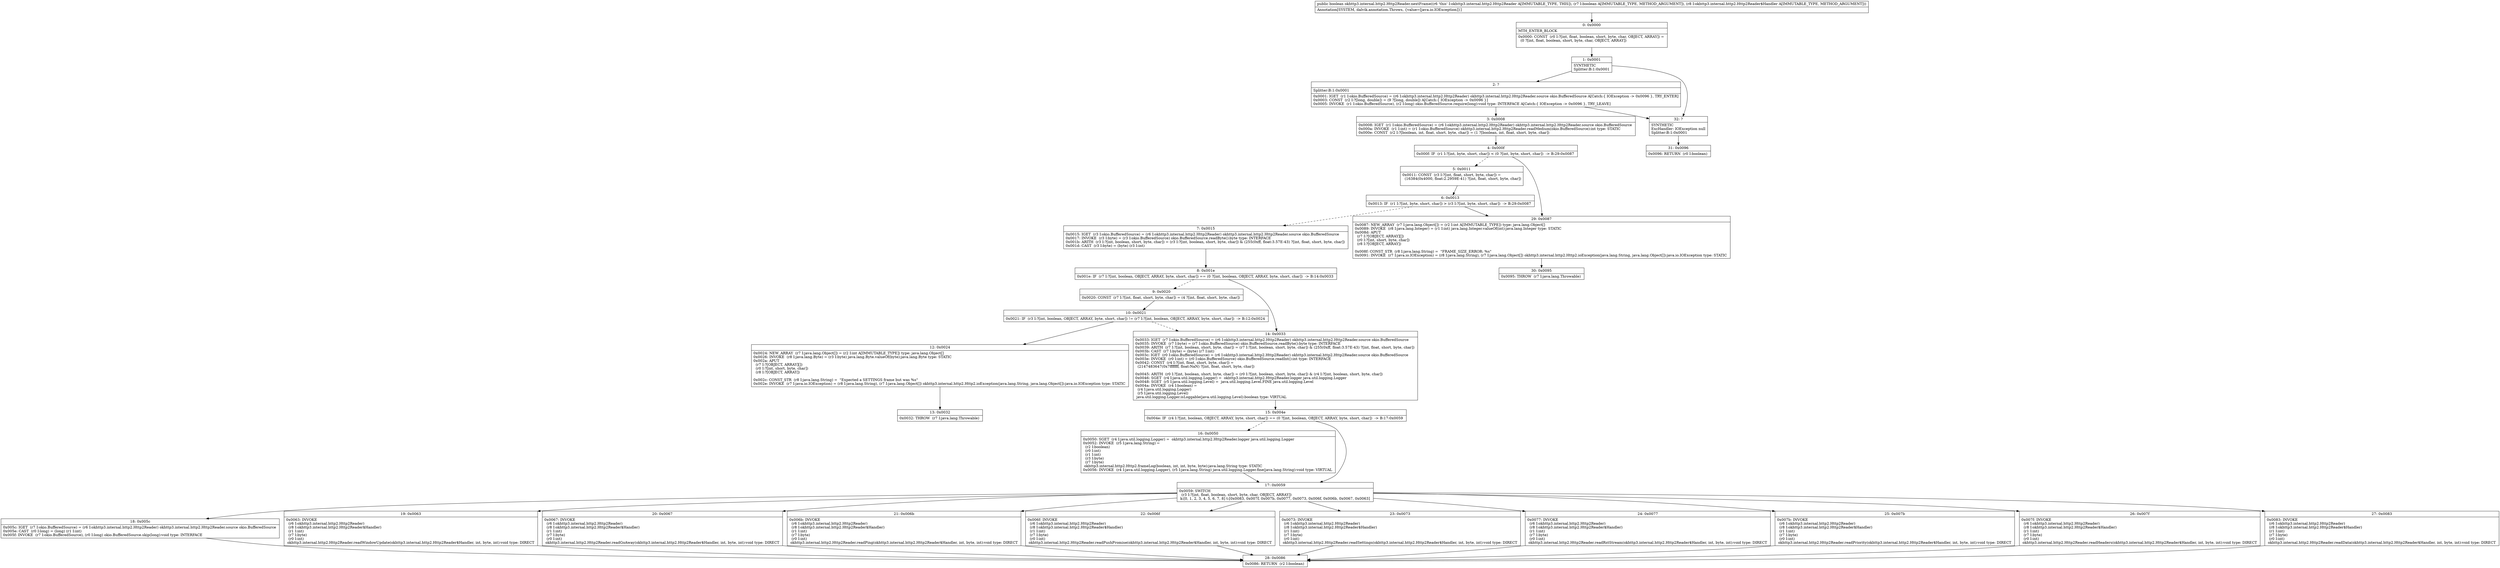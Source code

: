 digraph "CFG forokhttp3.internal.http2.Http2Reader.nextFrame(ZLokhttp3\/internal\/http2\/Http2Reader$Handler;)Z" {
Node_0 [shape=record,label="{0\:\ 0x0000|MTH_ENTER_BLOCK\l|0x0000: CONST  (r0 I:?[int, float, boolean, short, byte, char, OBJECT, ARRAY]) = \l  (0 ?[int, float, boolean, short, byte, char, OBJECT, ARRAY])\l \l}"];
Node_1 [shape=record,label="{1\:\ 0x0001|SYNTHETIC\lSplitter:B:1:0x0001\l}"];
Node_2 [shape=record,label="{2\:\ ?|Splitter:B:1:0x0001\l|0x0001: IGET  (r1 I:okio.BufferedSource) = (r6 I:okhttp3.internal.http2.Http2Reader) okhttp3.internal.http2.Http2Reader.source okio.BufferedSource A[Catch:\{ IOException \-\> 0x0096 \}, TRY_ENTER]\l0x0003: CONST  (r2 I:?[long, double]) = (9 ?[long, double]) A[Catch:\{ IOException \-\> 0x0096 \}]\l0x0005: INVOKE  (r1 I:okio.BufferedSource), (r2 I:long) okio.BufferedSource.require(long):void type: INTERFACE A[Catch:\{ IOException \-\> 0x0096 \}, TRY_LEAVE]\l}"];
Node_3 [shape=record,label="{3\:\ 0x0008|0x0008: IGET  (r1 I:okio.BufferedSource) = (r6 I:okhttp3.internal.http2.Http2Reader) okhttp3.internal.http2.Http2Reader.source okio.BufferedSource \l0x000a: INVOKE  (r1 I:int) = (r1 I:okio.BufferedSource) okhttp3.internal.http2.Http2Reader.readMedium(okio.BufferedSource):int type: STATIC \l0x000e: CONST  (r2 I:?[boolean, int, float, short, byte, char]) = (1 ?[boolean, int, float, short, byte, char]) \l}"];
Node_4 [shape=record,label="{4\:\ 0x000f|0x000f: IF  (r1 I:?[int, byte, short, char]) \< (0 ?[int, byte, short, char])  \-\> B:29:0x0087 \l}"];
Node_5 [shape=record,label="{5\:\ 0x0011|0x0011: CONST  (r3 I:?[int, float, short, byte, char]) = \l  (16384(0x4000, float:2.2959E\-41) ?[int, float, short, byte, char])\l \l}"];
Node_6 [shape=record,label="{6\:\ 0x0013|0x0013: IF  (r1 I:?[int, byte, short, char]) \> (r3 I:?[int, byte, short, char])  \-\> B:29:0x0087 \l}"];
Node_7 [shape=record,label="{7\:\ 0x0015|0x0015: IGET  (r3 I:okio.BufferedSource) = (r6 I:okhttp3.internal.http2.Http2Reader) okhttp3.internal.http2.Http2Reader.source okio.BufferedSource \l0x0017: INVOKE  (r3 I:byte) = (r3 I:okio.BufferedSource) okio.BufferedSource.readByte():byte type: INTERFACE \l0x001b: ARITH  (r3 I:?[int, boolean, short, byte, char]) = (r3 I:?[int, boolean, short, byte, char]) & (255(0xff, float:3.57E\-43) ?[int, float, short, byte, char]) \l0x001d: CAST  (r3 I:byte) = (byte) (r3 I:int) \l}"];
Node_8 [shape=record,label="{8\:\ 0x001e|0x001e: IF  (r7 I:?[int, boolean, OBJECT, ARRAY, byte, short, char]) == (0 ?[int, boolean, OBJECT, ARRAY, byte, short, char])  \-\> B:14:0x0033 \l}"];
Node_9 [shape=record,label="{9\:\ 0x0020|0x0020: CONST  (r7 I:?[int, float, short, byte, char]) = (4 ?[int, float, short, byte, char]) \l}"];
Node_10 [shape=record,label="{10\:\ 0x0021|0x0021: IF  (r3 I:?[int, boolean, OBJECT, ARRAY, byte, short, char]) != (r7 I:?[int, boolean, OBJECT, ARRAY, byte, short, char])  \-\> B:12:0x0024 \l}"];
Node_12 [shape=record,label="{12\:\ 0x0024|0x0024: NEW_ARRAY  (r7 I:java.lang.Object[]) = (r2 I:int A[IMMUTABLE_TYPE]) type: java.lang.Object[] \l0x0026: INVOKE  (r8 I:java.lang.Byte) = (r3 I:byte) java.lang.Byte.valueOf(byte):java.lang.Byte type: STATIC \l0x002a: APUT  \l  (r7 I:?[OBJECT, ARRAY][])\l  (r0 I:?[int, short, byte, char])\l  (r8 I:?[OBJECT, ARRAY])\l \l0x002c: CONST_STR  (r8 I:java.lang.String) =  \"Expected a SETTINGS frame but was %s\" \l0x002e: INVOKE  (r7 I:java.io.IOException) = (r8 I:java.lang.String), (r7 I:java.lang.Object[]) okhttp3.internal.http2.Http2.ioException(java.lang.String, java.lang.Object[]):java.io.IOException type: STATIC \l}"];
Node_13 [shape=record,label="{13\:\ 0x0032|0x0032: THROW  (r7 I:java.lang.Throwable) \l}"];
Node_14 [shape=record,label="{14\:\ 0x0033|0x0033: IGET  (r7 I:okio.BufferedSource) = (r6 I:okhttp3.internal.http2.Http2Reader) okhttp3.internal.http2.Http2Reader.source okio.BufferedSource \l0x0035: INVOKE  (r7 I:byte) = (r7 I:okio.BufferedSource) okio.BufferedSource.readByte():byte type: INTERFACE \l0x0039: ARITH  (r7 I:?[int, boolean, short, byte, char]) = (r7 I:?[int, boolean, short, byte, char]) & (255(0xff, float:3.57E\-43) ?[int, float, short, byte, char]) \l0x003b: CAST  (r7 I:byte) = (byte) (r7 I:int) \l0x003c: IGET  (r0 I:okio.BufferedSource) = (r6 I:okhttp3.internal.http2.Http2Reader) okhttp3.internal.http2.Http2Reader.source okio.BufferedSource \l0x003e: INVOKE  (r0 I:int) = (r0 I:okio.BufferedSource) okio.BufferedSource.readInt():int type: INTERFACE \l0x0042: CONST  (r4 I:?[int, float, short, byte, char]) = \l  (2147483647(0x7fffffff, float:NaN) ?[int, float, short, byte, char])\l \l0x0045: ARITH  (r0 I:?[int, boolean, short, byte, char]) = (r0 I:?[int, boolean, short, byte, char]) & (r4 I:?[int, boolean, short, byte, char]) \l0x0046: SGET  (r4 I:java.util.logging.Logger) =  okhttp3.internal.http2.Http2Reader.logger java.util.logging.Logger \l0x0048: SGET  (r5 I:java.util.logging.Level) =  java.util.logging.Level.FINE java.util.logging.Level \l0x004a: INVOKE  (r4 I:boolean) = \l  (r4 I:java.util.logging.Logger)\l  (r5 I:java.util.logging.Level)\l java.util.logging.Logger.isLoggable(java.util.logging.Level):boolean type: VIRTUAL \l}"];
Node_15 [shape=record,label="{15\:\ 0x004e|0x004e: IF  (r4 I:?[int, boolean, OBJECT, ARRAY, byte, short, char]) == (0 ?[int, boolean, OBJECT, ARRAY, byte, short, char])  \-\> B:17:0x0059 \l}"];
Node_16 [shape=record,label="{16\:\ 0x0050|0x0050: SGET  (r4 I:java.util.logging.Logger) =  okhttp3.internal.http2.Http2Reader.logger java.util.logging.Logger \l0x0052: INVOKE  (r5 I:java.lang.String) = \l  (r2 I:boolean)\l  (r0 I:int)\l  (r1 I:int)\l  (r3 I:byte)\l  (r7 I:byte)\l okhttp3.internal.http2.Http2.frameLog(boolean, int, int, byte, byte):java.lang.String type: STATIC \l0x0056: INVOKE  (r4 I:java.util.logging.Logger), (r5 I:java.lang.String) java.util.logging.Logger.fine(java.lang.String):void type: VIRTUAL \l}"];
Node_17 [shape=record,label="{17\:\ 0x0059|0x0059: SWITCH  \l  (r3 I:?[int, float, boolean, short, byte, char, OBJECT, ARRAY])\l k:[0, 1, 2, 3, 4, 5, 6, 7, 8] t:[0x0083, 0x007f, 0x007b, 0x0077, 0x0073, 0x006f, 0x006b, 0x0067, 0x0063] \l}"];
Node_18 [shape=record,label="{18\:\ 0x005c|0x005c: IGET  (r7 I:okio.BufferedSource) = (r6 I:okhttp3.internal.http2.Http2Reader) okhttp3.internal.http2.Http2Reader.source okio.BufferedSource \l0x005e: CAST  (r0 I:long) = (long) (r1 I:int) \l0x005f: INVOKE  (r7 I:okio.BufferedSource), (r0 I:long) okio.BufferedSource.skip(long):void type: INTERFACE \l}"];
Node_19 [shape=record,label="{19\:\ 0x0063|0x0063: INVOKE  \l  (r6 I:okhttp3.internal.http2.Http2Reader)\l  (r8 I:okhttp3.internal.http2.Http2Reader$Handler)\l  (r1 I:int)\l  (r7 I:byte)\l  (r0 I:int)\l okhttp3.internal.http2.Http2Reader.readWindowUpdate(okhttp3.internal.http2.Http2Reader$Handler, int, byte, int):void type: DIRECT \l}"];
Node_20 [shape=record,label="{20\:\ 0x0067|0x0067: INVOKE  \l  (r6 I:okhttp3.internal.http2.Http2Reader)\l  (r8 I:okhttp3.internal.http2.Http2Reader$Handler)\l  (r1 I:int)\l  (r7 I:byte)\l  (r0 I:int)\l okhttp3.internal.http2.Http2Reader.readGoAway(okhttp3.internal.http2.Http2Reader$Handler, int, byte, int):void type: DIRECT \l}"];
Node_21 [shape=record,label="{21\:\ 0x006b|0x006b: INVOKE  \l  (r6 I:okhttp3.internal.http2.Http2Reader)\l  (r8 I:okhttp3.internal.http2.Http2Reader$Handler)\l  (r1 I:int)\l  (r7 I:byte)\l  (r0 I:int)\l okhttp3.internal.http2.Http2Reader.readPing(okhttp3.internal.http2.Http2Reader$Handler, int, byte, int):void type: DIRECT \l}"];
Node_22 [shape=record,label="{22\:\ 0x006f|0x006f: INVOKE  \l  (r6 I:okhttp3.internal.http2.Http2Reader)\l  (r8 I:okhttp3.internal.http2.Http2Reader$Handler)\l  (r1 I:int)\l  (r7 I:byte)\l  (r0 I:int)\l okhttp3.internal.http2.Http2Reader.readPushPromise(okhttp3.internal.http2.Http2Reader$Handler, int, byte, int):void type: DIRECT \l}"];
Node_23 [shape=record,label="{23\:\ 0x0073|0x0073: INVOKE  \l  (r6 I:okhttp3.internal.http2.Http2Reader)\l  (r8 I:okhttp3.internal.http2.Http2Reader$Handler)\l  (r1 I:int)\l  (r7 I:byte)\l  (r0 I:int)\l okhttp3.internal.http2.Http2Reader.readSettings(okhttp3.internal.http2.Http2Reader$Handler, int, byte, int):void type: DIRECT \l}"];
Node_24 [shape=record,label="{24\:\ 0x0077|0x0077: INVOKE  \l  (r6 I:okhttp3.internal.http2.Http2Reader)\l  (r8 I:okhttp3.internal.http2.Http2Reader$Handler)\l  (r1 I:int)\l  (r7 I:byte)\l  (r0 I:int)\l okhttp3.internal.http2.Http2Reader.readRstStream(okhttp3.internal.http2.Http2Reader$Handler, int, byte, int):void type: DIRECT \l}"];
Node_25 [shape=record,label="{25\:\ 0x007b|0x007b: INVOKE  \l  (r6 I:okhttp3.internal.http2.Http2Reader)\l  (r8 I:okhttp3.internal.http2.Http2Reader$Handler)\l  (r1 I:int)\l  (r7 I:byte)\l  (r0 I:int)\l okhttp3.internal.http2.Http2Reader.readPriority(okhttp3.internal.http2.Http2Reader$Handler, int, byte, int):void type: DIRECT \l}"];
Node_26 [shape=record,label="{26\:\ 0x007f|0x007f: INVOKE  \l  (r6 I:okhttp3.internal.http2.Http2Reader)\l  (r8 I:okhttp3.internal.http2.Http2Reader$Handler)\l  (r1 I:int)\l  (r7 I:byte)\l  (r0 I:int)\l okhttp3.internal.http2.Http2Reader.readHeaders(okhttp3.internal.http2.Http2Reader$Handler, int, byte, int):void type: DIRECT \l}"];
Node_27 [shape=record,label="{27\:\ 0x0083|0x0083: INVOKE  \l  (r6 I:okhttp3.internal.http2.Http2Reader)\l  (r8 I:okhttp3.internal.http2.Http2Reader$Handler)\l  (r1 I:int)\l  (r7 I:byte)\l  (r0 I:int)\l okhttp3.internal.http2.Http2Reader.readData(okhttp3.internal.http2.Http2Reader$Handler, int, byte, int):void type: DIRECT \l}"];
Node_28 [shape=record,label="{28\:\ 0x0086|0x0086: RETURN  (r2 I:boolean) \l}"];
Node_29 [shape=record,label="{29\:\ 0x0087|0x0087: NEW_ARRAY  (r7 I:java.lang.Object[]) = (r2 I:int A[IMMUTABLE_TYPE]) type: java.lang.Object[] \l0x0089: INVOKE  (r8 I:java.lang.Integer) = (r1 I:int) java.lang.Integer.valueOf(int):java.lang.Integer type: STATIC \l0x008d: APUT  \l  (r7 I:?[OBJECT, ARRAY][])\l  (r0 I:?[int, short, byte, char])\l  (r8 I:?[OBJECT, ARRAY])\l \l0x008f: CONST_STR  (r8 I:java.lang.String) =  \"FRAME_SIZE_ERROR: %s\" \l0x0091: INVOKE  (r7 I:java.io.IOException) = (r8 I:java.lang.String), (r7 I:java.lang.Object[]) okhttp3.internal.http2.Http2.ioException(java.lang.String, java.lang.Object[]):java.io.IOException type: STATIC \l}"];
Node_30 [shape=record,label="{30\:\ 0x0095|0x0095: THROW  (r7 I:java.lang.Throwable) \l}"];
Node_31 [shape=record,label="{31\:\ 0x0096|0x0096: RETURN  (r0 I:boolean) \l}"];
Node_32 [shape=record,label="{32\:\ ?|SYNTHETIC\lExcHandler: IOException null\lSplitter:B:1:0x0001\l}"];
MethodNode[shape=record,label="{public boolean okhttp3.internal.http2.Http2Reader.nextFrame((r6 'this' I:okhttp3.internal.http2.Http2Reader A[IMMUTABLE_TYPE, THIS]), (r7 I:boolean A[IMMUTABLE_TYPE, METHOD_ARGUMENT]), (r8 I:okhttp3.internal.http2.Http2Reader$Handler A[IMMUTABLE_TYPE, METHOD_ARGUMENT]))  | Annotation[SYSTEM, dalvik.annotation.Throws, \{value=[java.io.IOException]\}]\l}"];
MethodNode -> Node_0;
Node_0 -> Node_1;
Node_1 -> Node_2;
Node_1 -> Node_32;
Node_2 -> Node_3;
Node_2 -> Node_32;
Node_3 -> Node_4;
Node_4 -> Node_5[style=dashed];
Node_4 -> Node_29;
Node_5 -> Node_6;
Node_6 -> Node_7[style=dashed];
Node_6 -> Node_29;
Node_7 -> Node_8;
Node_8 -> Node_9[style=dashed];
Node_8 -> Node_14;
Node_9 -> Node_10;
Node_10 -> Node_12;
Node_10 -> Node_14[style=dashed];
Node_12 -> Node_13;
Node_14 -> Node_15;
Node_15 -> Node_16[style=dashed];
Node_15 -> Node_17;
Node_16 -> Node_17;
Node_17 -> Node_18;
Node_17 -> Node_19;
Node_17 -> Node_20;
Node_17 -> Node_21;
Node_17 -> Node_22;
Node_17 -> Node_23;
Node_17 -> Node_24;
Node_17 -> Node_25;
Node_17 -> Node_26;
Node_17 -> Node_27;
Node_18 -> Node_28;
Node_19 -> Node_28;
Node_20 -> Node_28;
Node_21 -> Node_28;
Node_22 -> Node_28;
Node_23 -> Node_28;
Node_24 -> Node_28;
Node_25 -> Node_28;
Node_26 -> Node_28;
Node_27 -> Node_28;
Node_29 -> Node_30;
Node_32 -> Node_31;
}

